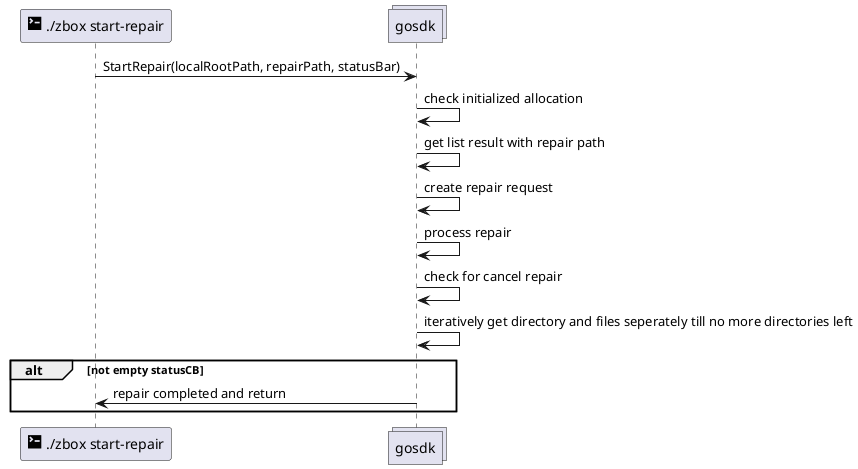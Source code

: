 @startuml
participant "<size:20><&terminal></size> ./zbox start-repair" as cli
collections gosdk

cli -> gosdk: StartRepair(localRootPath, repairPath, statusBar)

gosdk -> gosdk: check initialized allocation
gosdk -> gosdk: get list result with repair path
gosdk -> gosdk: create repair request
gosdk -> gosdk: process repair
gosdk -> gosdk: check for cancel repair
gosdk -> gosdk: iteratively get directory and files seperately till no more directories left

alt not empty statusCB
gosdk -> cli: repair completed and return
end
@enduml
